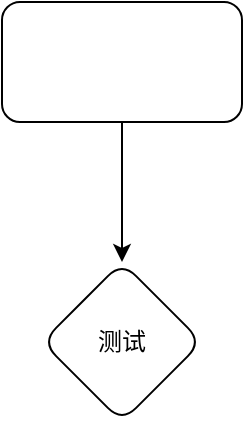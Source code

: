 <mxfile version="17.4.6" type="github">
  <diagram id="fUlh89eGbGfTQE4LxNMi" name="第 1 页">
    <mxGraphModel dx="946" dy="589" grid="1" gridSize="10" guides="1" tooltips="1" connect="1" arrows="1" fold="1" page="1" pageScale="1" pageWidth="827" pageHeight="1169" math="0" shadow="0">
      <root>
        <mxCell id="0" />
        <mxCell id="1" parent="0" />
        <mxCell id="PKwNBz5Ds79KffvbisSa-12" value="" style="edgeStyle=orthogonalEdgeStyle;rounded=0;orthogonalLoop=1;jettySize=auto;html=1;" edge="1" parent="1" source="PKwNBz5Ds79KffvbisSa-1" target="PKwNBz5Ds79KffvbisSa-11">
          <mxGeometry relative="1" as="geometry" />
        </mxCell>
        <mxCell id="PKwNBz5Ds79KffvbisSa-1" value="" style="rounded=1;whiteSpace=wrap;html=1;" vertex="1" parent="1">
          <mxGeometry x="200" y="80" width="120" height="60" as="geometry" />
        </mxCell>
        <mxCell id="PKwNBz5Ds79KffvbisSa-11" value="测试" style="rhombus;whiteSpace=wrap;html=1;rounded=1;" vertex="1" parent="1">
          <mxGeometry x="220" y="210" width="80" height="80" as="geometry" />
        </mxCell>
      </root>
    </mxGraphModel>
  </diagram>
</mxfile>
